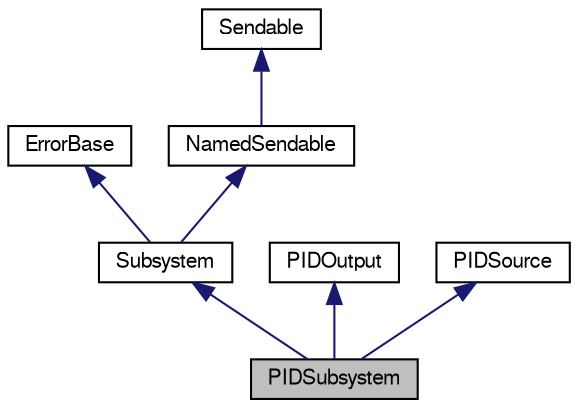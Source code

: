 digraph "PIDSubsystem"
{
  bgcolor="transparent";
  edge [fontname="FreeSans",fontsize="10",labelfontname="FreeSans",labelfontsize="10"];
  node [fontname="FreeSans",fontsize="10",shape=record];
  Node1 [label="PIDSubsystem",height=0.2,width=0.4,color="black", fillcolor="grey75", style="filled" fontcolor="black"];
  Node2 -> Node1 [dir="back",color="midnightblue",fontsize="10",style="solid",fontname="FreeSans"];
  Node2 [label="Subsystem",height=0.2,width=0.4,color="black",URL="$class_subsystem.html"];
  Node3 -> Node2 [dir="back",color="midnightblue",fontsize="10",style="solid",fontname="FreeSans"];
  Node3 [label="ErrorBase",height=0.2,width=0.4,color="black",URL="$class_error_base.html"];
  Node4 -> Node2 [dir="back",color="midnightblue",fontsize="10",style="solid",fontname="FreeSans"];
  Node4 [label="NamedSendable",height=0.2,width=0.4,color="black",URL="$class_named_sendable.html"];
  Node5 -> Node4 [dir="back",color="midnightblue",fontsize="10",style="solid",fontname="FreeSans"];
  Node5 [label="Sendable",height=0.2,width=0.4,color="black",URL="$class_sendable.html"];
  Node6 -> Node1 [dir="back",color="midnightblue",fontsize="10",style="solid",fontname="FreeSans"];
  Node6 [label="PIDOutput",height=0.2,width=0.4,color="black",URL="$class_p_i_d_output.html"];
  Node7 -> Node1 [dir="back",color="midnightblue",fontsize="10",style="solid",fontname="FreeSans"];
  Node7 [label="PIDSource",height=0.2,width=0.4,color="black",URL="$class_p_i_d_source.html"];
}
